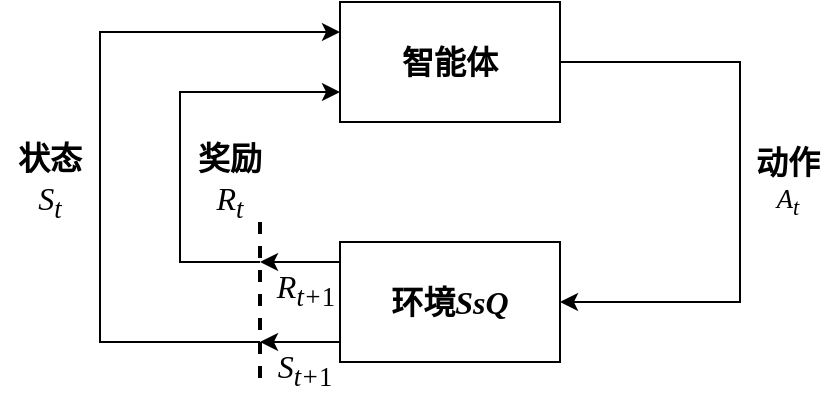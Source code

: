 <mxfile version="22.1.13" type="github">
  <diagram name="第 1 页" id="5hUh-e7LYVzBwPmCk2DY">
    <mxGraphModel dx="1422" dy="1857" grid="1" gridSize="10" guides="1" tooltips="1" connect="1" arrows="1" fold="1" page="0" pageScale="1" pageWidth="827" pageHeight="1169" math="0" shadow="0">
      <root>
        <mxCell id="0" />
        <mxCell id="1" parent="0" />
        <mxCell id="-2lI1kvxWh023HJQ2cCv-26" style="edgeStyle=orthogonalEdgeStyle;rounded=0;orthogonalLoop=1;jettySize=auto;html=1;exitX=1;exitY=0.5;exitDx=0;exitDy=0;entryX=1;entryY=0.5;entryDx=0;entryDy=0;fontFamily=宋体;" parent="1" source="-2lI1kvxWh023HJQ2cCv-1" target="-2lI1kvxWh023HJQ2cCv-2" edge="1">
          <mxGeometry relative="1" as="geometry">
            <Array as="points">
              <mxPoint x="400" y="110" />
              <mxPoint x="400" y="230" />
            </Array>
          </mxGeometry>
        </mxCell>
        <mxCell id="-2lI1kvxWh023HJQ2cCv-1" value="&lt;font style=&quot;font-size: 16px;&quot;&gt;&lt;b&gt;智能体&lt;/b&gt;&lt;/font&gt;" style="rounded=1;whiteSpace=wrap;html=1;fontFamily=宋体;arcSize=0;" parent="1" vertex="1">
          <mxGeometry x="200" y="80" width="110" height="60" as="geometry" />
        </mxCell>
        <mxCell id="-2lI1kvxWh023HJQ2cCv-2" value="&lt;font style=&quot;font-size: 16px;&quot;&gt;&lt;b&gt;环境&lt;i&gt;SsQ&lt;/i&gt;&lt;/b&gt;&lt;/font&gt;" style="rounded=1;whiteSpace=wrap;html=1;fontFamily=宋体;arcSize=0;" parent="1" vertex="1">
          <mxGeometry x="200" y="200" width="110" height="60" as="geometry" />
        </mxCell>
        <mxCell id="-2lI1kvxWh023HJQ2cCv-41" style="edgeStyle=orthogonalEdgeStyle;rounded=0;orthogonalLoop=1;jettySize=auto;html=1;exitX=0.25;exitY=0.5;exitDx=0;exitDy=0;exitPerimeter=0;entryX=0;entryY=0.75;entryDx=0;entryDy=0;fontFamily=宋体;" parent="1" source="-2lI1kvxWh023HJQ2cCv-15" target="-2lI1kvxWh023HJQ2cCv-1" edge="1">
          <mxGeometry relative="1" as="geometry">
            <Array as="points">
              <mxPoint x="120" y="210" />
              <mxPoint x="120" y="125" />
            </Array>
          </mxGeometry>
        </mxCell>
        <mxCell id="-2lI1kvxWh023HJQ2cCv-42" style="edgeStyle=orthogonalEdgeStyle;rounded=0;orthogonalLoop=1;jettySize=auto;html=1;exitX=0.75;exitY=0.5;exitDx=0;exitDy=0;exitPerimeter=0;entryX=0;entryY=0.25;entryDx=0;entryDy=0;fontFamily=宋体;" parent="1" source="-2lI1kvxWh023HJQ2cCv-15" target="-2lI1kvxWh023HJQ2cCv-1" edge="1">
          <mxGeometry relative="1" as="geometry">
            <Array as="points">
              <mxPoint x="80" y="250" />
              <mxPoint x="80" y="95" />
            </Array>
          </mxGeometry>
        </mxCell>
        <mxCell id="-2lI1kvxWh023HJQ2cCv-15" value="" style="line;strokeWidth=2;direction=south;html=1;dashed=1;fontFamily=宋体;" parent="1" vertex="1">
          <mxGeometry x="155" y="190" width="10" height="80" as="geometry" />
        </mxCell>
        <mxCell id="-2lI1kvxWh023HJQ2cCv-28" value="&lt;font style=&quot;font-size: 16px;&quot;&gt;&lt;b&gt;奖励&lt;/b&gt;&lt;br&gt;&lt;font face=&quot;Times New Roman&quot;&gt;&lt;i&gt;R&lt;sub&gt;t&lt;/sub&gt;&lt;/i&gt;&lt;/font&gt;&lt;br&gt;&lt;/font&gt;" style="text;html=1;strokeColor=none;fillColor=none;align=center;verticalAlign=middle;whiteSpace=wrap;rounded=0;fontFamily=宋体;" parent="1" vertex="1">
          <mxGeometry x="120" y="150" width="50" height="40" as="geometry" />
        </mxCell>
        <mxCell id="-2lI1kvxWh023HJQ2cCv-30" value="&lt;font style=&quot;font-size: 16px;&quot;&gt;&lt;b&gt;状态&lt;/b&gt;&lt;br&gt;&lt;font face=&quot;Times New Roman&quot;&gt;&lt;i&gt;S&lt;sub&gt;t&lt;/sub&gt;&lt;/i&gt;&lt;/font&gt;&lt;br&gt;&lt;/font&gt;" style="text;html=1;strokeColor=none;fillColor=none;align=center;verticalAlign=middle;whiteSpace=wrap;rounded=0;fontFamily=宋体;" parent="1" vertex="1">
          <mxGeometry x="30" y="150" width="50" height="40" as="geometry" />
        </mxCell>
        <mxCell id="-2lI1kvxWh023HJQ2cCv-31" value="&lt;font style=&quot;&quot;&gt;&lt;span style=&quot;font-size: 16px;&quot;&gt;&lt;b&gt;动作&lt;/b&gt;&lt;/span&gt;&lt;br&gt;&lt;span style=&quot;font-size: 13.333px;&quot;&gt;&lt;font face=&quot;Times New Roman&quot;&gt;&lt;i&gt;A&lt;sub&gt;t&lt;/sub&gt;&lt;/i&gt;&lt;/font&gt;&lt;/span&gt;&lt;br&gt;&lt;/font&gt;" style="text;html=1;strokeColor=none;fillColor=none;align=center;verticalAlign=middle;whiteSpace=wrap;rounded=0;fontFamily=宋体;" parent="1" vertex="1">
          <mxGeometry x="399" y="150" width="50" height="40" as="geometry" />
        </mxCell>
        <mxCell id="-2lI1kvxWh023HJQ2cCv-38" style="edgeStyle=orthogonalEdgeStyle;rounded=0;orthogonalLoop=1;jettySize=auto;html=1;exitX=0;exitY=0.75;exitDx=0;exitDy=0;entryX=0.75;entryY=0.5;entryDx=0;entryDy=0;entryPerimeter=0;fontFamily=宋体;" parent="1" source="-2lI1kvxWh023HJQ2cCv-2" target="-2lI1kvxWh023HJQ2cCv-15" edge="1">
          <mxGeometry relative="1" as="geometry">
            <Array as="points">
              <mxPoint x="200" y="250" />
            </Array>
          </mxGeometry>
        </mxCell>
        <mxCell id="-2lI1kvxWh023HJQ2cCv-39" style="edgeStyle=orthogonalEdgeStyle;rounded=0;orthogonalLoop=1;jettySize=auto;html=1;exitX=0;exitY=0.25;exitDx=0;exitDy=0;entryX=0.25;entryY=0.5;entryDx=0;entryDy=0;entryPerimeter=0;fontFamily=宋体;" parent="1" source="-2lI1kvxWh023HJQ2cCv-2" target="-2lI1kvxWh023HJQ2cCv-15" edge="1">
          <mxGeometry relative="1" as="geometry">
            <Array as="points">
              <mxPoint x="200" y="210" />
            </Array>
          </mxGeometry>
        </mxCell>
        <mxCell id="VnhAgksjnCN7tpwb4LmY-1" value="&lt;font style=&quot;font-size: 16px;&quot; face=&quot;Times New Roman&quot;&gt;&lt;i&gt;R&lt;/i&gt;&lt;sub style=&quot;&quot;&gt;&lt;i&gt;t+&lt;/i&gt;1&lt;/sub&gt;&lt;/font&gt;" style="text;html=1;strokeColor=none;fillColor=none;align=center;verticalAlign=middle;whiteSpace=wrap;rounded=0;" parent="1" vertex="1">
          <mxGeometry x="167.5" y="214" width="30" height="20" as="geometry" />
        </mxCell>
        <mxCell id="VnhAgksjnCN7tpwb4LmY-2" value="&lt;font style=&quot;font-size: 16px;&quot; face=&quot;Times New Roman&quot;&gt;&lt;i&gt;S&lt;/i&gt;&lt;sub style=&quot;&quot;&gt;&lt;i&gt;t+&lt;/i&gt;1&lt;/sub&gt;&lt;/font&gt;" style="text;html=1;strokeColor=none;fillColor=none;align=center;verticalAlign=middle;whiteSpace=wrap;rounded=0;" parent="1" vertex="1">
          <mxGeometry x="165" y="254" width="35" height="20" as="geometry" />
        </mxCell>
      </root>
    </mxGraphModel>
  </diagram>
</mxfile>
